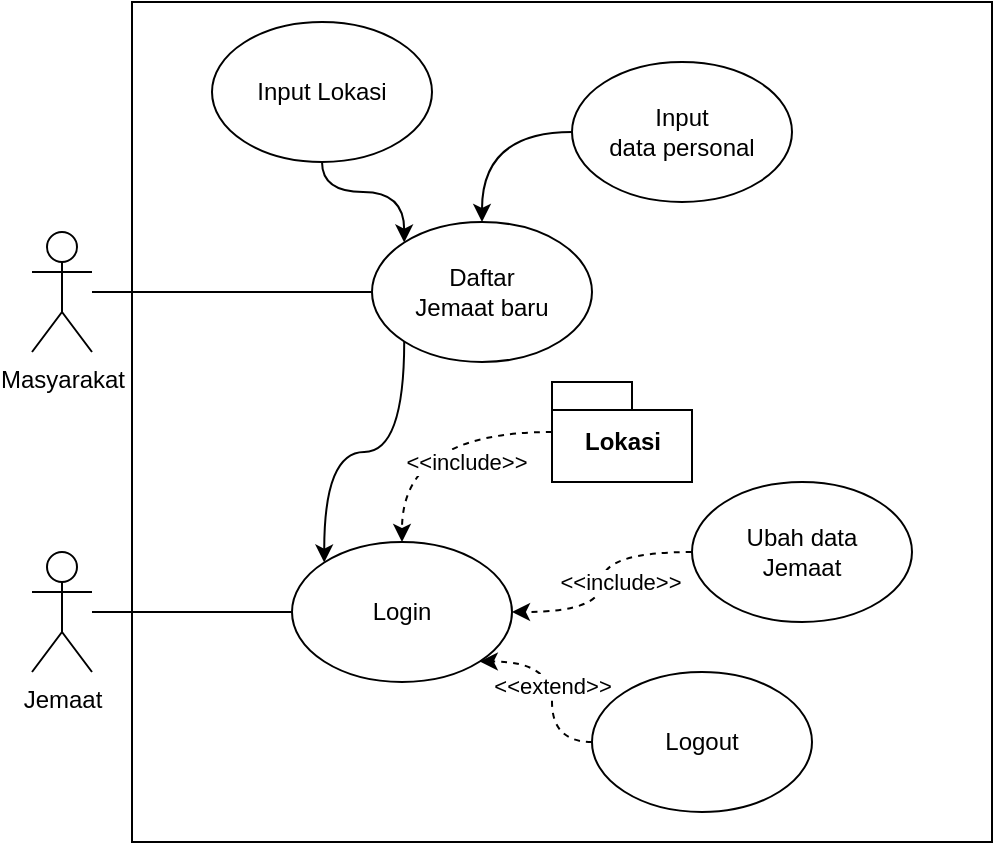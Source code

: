 <mxfile version="21.0.8" type="github" pages="3">
  <diagram id="PjaSomSAxZqeQff5UeBx" name="Page-1">
    <mxGraphModel dx="1195" dy="633" grid="1" gridSize="10" guides="1" tooltips="1" connect="1" arrows="1" fold="1" page="1" pageScale="1" pageWidth="850" pageHeight="1100" math="0" shadow="0">
      <root>
        <mxCell id="0" />
        <mxCell id="1" parent="0" />
        <mxCell id="oAogq-LFnRfuJZU5k4ZR-1" value="" style="rounded=0;whiteSpace=wrap;html=1;fillColor=none;" parent="1" vertex="1">
          <mxGeometry x="290" y="20" width="430" height="420" as="geometry" />
        </mxCell>
        <mxCell id="5i8q8Ae321yIFf5_sVQl-10" style="edgeStyle=orthogonalEdgeStyle;rounded=0;orthogonalLoop=1;jettySize=auto;html=1;entryX=0;entryY=1;entryDx=0;entryDy=0;endArrow=none;endFill=0;exitX=0;exitY=0;exitDx=0;exitDy=0;curved=1;startArrow=classic;startFill=1;" parent="1" source="5i8q8Ae321yIFf5_sVQl-6" target="5i8q8Ae321yIFf5_sVQl-4" edge="1">
          <mxGeometry relative="1" as="geometry" />
        </mxCell>
        <mxCell id="aWMtllWsBTUP_dESaWZA-5" style="edgeStyle=orthogonalEdgeStyle;rounded=0;orthogonalLoop=1;jettySize=auto;html=1;entryX=0;entryY=0.5;entryDx=0;entryDy=0;curved=1;endArrow=none;endFill=0;" parent="1" source="5i8q8Ae321yIFf5_sVQl-1" target="5i8q8Ae321yIFf5_sVQl-6" edge="1">
          <mxGeometry relative="1" as="geometry" />
        </mxCell>
        <mxCell id="5i8q8Ae321yIFf5_sVQl-1" value="Jemaat" style="shape=umlActor;verticalLabelPosition=bottom;verticalAlign=top;html=1;outlineConnect=0;" parent="1" vertex="1">
          <mxGeometry x="240" y="295" width="30" height="60" as="geometry" />
        </mxCell>
        <mxCell id="5i8q8Ae321yIFf5_sVQl-4" value="Daftar &lt;br&gt;Jemaat baru" style="ellipse;whiteSpace=wrap;html=1;" parent="1" vertex="1">
          <mxGeometry x="410" y="130" width="110" height="70" as="geometry" />
        </mxCell>
        <mxCell id="kEfEPlutwUP2fI0mQ0NT-2" value="&amp;lt;&amp;lt;include&amp;gt;&amp;gt;" style="edgeStyle=orthogonalEdgeStyle;rounded=0;orthogonalLoop=1;jettySize=auto;html=1;entryX=1;entryY=0.5;entryDx=0;entryDy=0;curved=1;dashed=1;" edge="1" parent="1" source="5i8q8Ae321yIFf5_sVQl-5" target="5i8q8Ae321yIFf5_sVQl-6">
          <mxGeometry x="-0.4" y="15" relative="1" as="geometry">
            <mxPoint as="offset" />
          </mxGeometry>
        </mxCell>
        <mxCell id="5i8q8Ae321yIFf5_sVQl-5" value="Ubah data&lt;br&gt;Jemaat" style="ellipse;whiteSpace=wrap;html=1;" parent="1" vertex="1">
          <mxGeometry x="570" y="260" width="110" height="70" as="geometry" />
        </mxCell>
        <mxCell id="5i8q8Ae321yIFf5_sVQl-6" value="Login" style="ellipse;whiteSpace=wrap;html=1;" parent="1" vertex="1">
          <mxGeometry x="370" y="290" width="110" height="70" as="geometry" />
        </mxCell>
        <mxCell id="aWMtllWsBTUP_dESaWZA-4" value="&amp;lt;&amp;lt;extend&amp;gt;&amp;gt;" style="edgeStyle=orthogonalEdgeStyle;rounded=0;orthogonalLoop=1;jettySize=auto;html=1;entryX=1;entryY=1;entryDx=0;entryDy=0;curved=1;dashed=1;" parent="1" source="5i8q8Ae321yIFf5_sVQl-8" target="5i8q8Ae321yIFf5_sVQl-6" edge="1">
          <mxGeometry relative="1" as="geometry" />
        </mxCell>
        <mxCell id="5i8q8Ae321yIFf5_sVQl-8" value="Logout" style="ellipse;whiteSpace=wrap;html=1;" parent="1" vertex="1">
          <mxGeometry x="520" y="355" width="110" height="70" as="geometry" />
        </mxCell>
        <mxCell id="5i8q8Ae321yIFf5_sVQl-23" value="" style="endArrow=classic;html=1;rounded=0;exitX=0.5;exitY=1;exitDx=0;exitDy=0;entryX=0;entryY=0;entryDx=0;entryDy=0;jumpStyle=arc;jumpSize=27;endFill=1;edgeStyle=orthogonalEdgeStyle;curved=1;" parent="1" source="5i8q8Ae321yIFf5_sVQl-24" target="5i8q8Ae321yIFf5_sVQl-4" edge="1">
          <mxGeometry width="160" relative="1" as="geometry">
            <mxPoint x="300" y="310" as="sourcePoint" />
            <mxPoint x="460" y="310" as="targetPoint" />
          </mxGeometry>
        </mxCell>
        <mxCell id="5i8q8Ae321yIFf5_sVQl-24" value="Input Lokasi" style="ellipse;whiteSpace=wrap;html=1;" parent="1" vertex="1">
          <mxGeometry x="330" y="30" width="110" height="70" as="geometry" />
        </mxCell>
        <mxCell id="5i8q8Ae321yIFf5_sVQl-27" value="Input &lt;br&gt;data personal" style="ellipse;whiteSpace=wrap;html=1;" parent="1" vertex="1">
          <mxGeometry x="510" y="50" width="110" height="70" as="geometry" />
        </mxCell>
        <mxCell id="5i8q8Ae321yIFf5_sVQl-28" value="" style="endArrow=classic;html=1;rounded=0;exitX=0;exitY=0.5;exitDx=0;exitDy=0;entryX=0.5;entryY=0;entryDx=0;entryDy=0;jumpStyle=arc;jumpSize=27;endFill=1;edgeStyle=orthogonalEdgeStyle;curved=1;" parent="1" source="5i8q8Ae321yIFf5_sVQl-27" target="5i8q8Ae321yIFf5_sVQl-4" edge="1">
          <mxGeometry width="160" relative="1" as="geometry">
            <mxPoint x="380" y="115" as="sourcePoint" />
            <mxPoint x="435.928" y="150.367" as="targetPoint" />
          </mxGeometry>
        </mxCell>
        <mxCell id="aWMtllWsBTUP_dESaWZA-1" value="&amp;lt;&amp;lt;include&amp;gt;&amp;gt;" style="edgeStyle=orthogonalEdgeStyle;rounded=0;orthogonalLoop=1;jettySize=auto;html=1;entryX=0.5;entryY=0;entryDx=0;entryDy=0;curved=1;dashed=1;" parent="1" source="5i8q8Ae321yIFf5_sVQl-30" target="5i8q8Ae321yIFf5_sVQl-6" edge="1">
          <mxGeometry x="-0.333" y="15" relative="1" as="geometry">
            <mxPoint as="offset" />
          </mxGeometry>
        </mxCell>
        <mxCell id="5i8q8Ae321yIFf5_sVQl-30" value="Lokasi" style="shape=folder;fontStyle=1;spacingTop=10;tabWidth=40;tabHeight=14;tabPosition=left;html=1;" parent="1" vertex="1">
          <mxGeometry x="500" y="210" width="70" height="50" as="geometry" />
        </mxCell>
        <mxCell id="5i8q8Ae321yIFf5_sVQl-36" style="edgeStyle=none;rounded=0;jumpStyle=arc;jumpSize=27;orthogonalLoop=1;jettySize=auto;html=1;entryX=0;entryY=0.5;entryDx=0;entryDy=0;endArrow=none;endFill=0;" parent="1" source="5i8q8Ae321yIFf5_sVQl-34" target="5i8q8Ae321yIFf5_sVQl-4" edge="1">
          <mxGeometry relative="1" as="geometry" />
        </mxCell>
        <mxCell id="5i8q8Ae321yIFf5_sVQl-34" value="Masyarakat" style="shape=umlActor;verticalLabelPosition=bottom;verticalAlign=top;html=1;outlineConnect=0;" parent="1" vertex="1">
          <mxGeometry x="240" y="135" width="30" height="60" as="geometry" />
        </mxCell>
      </root>
    </mxGraphModel>
  </diagram>
  <diagram id="RAF_GGhkcw0nodtZDPA_" name="Page-2">
    <mxGraphModel dx="868" dy="428" grid="1" gridSize="10" guides="1" tooltips="1" connect="1" arrows="1" fold="1" page="1" pageScale="1" pageWidth="850" pageHeight="1100" math="0" shadow="0">
      <root>
        <mxCell id="0" />
        <mxCell id="1" parent="0" />
        <mxCell id="jIE8mIxhrSkIf84SkjbB-2" value="Cari nama jemaat" style="ellipse;whiteSpace=wrap;html=1;" vertex="1" parent="1">
          <mxGeometry x="250" y="170" width="140" height="70" as="geometry" />
        </mxCell>
        <mxCell id="jIE8mIxhrSkIf84SkjbB-3" value="Pilih marker lokasi &lt;br&gt;dipeta" style="ellipse;whiteSpace=wrap;html=1;" vertex="1" parent="1">
          <mxGeometry x="150" y="300" width="140" height="70" as="geometry" />
        </mxCell>
        <mxCell id="jIE8mIxhrSkIf84SkjbB-4" value="Lokasi yang dituju" style="ellipse;whiteSpace=wrap;html=1;" vertex="1" parent="1">
          <mxGeometry x="340" y="300" width="140" height="70" as="geometry" />
        </mxCell>
        <mxCell id="jIE8mIxhrSkIf84SkjbB-6" value="Use" style="endArrow=open;endSize=12;dashed=1;html=1;rounded=0;jumpStyle=arc;jumpSize=27;entryX=0.5;entryY=0;entryDx=0;entryDy=0;exitX=1;exitY=1;exitDx=0;exitDy=0;" edge="1" parent="1" source="jIE8mIxhrSkIf84SkjbB-2" target="jIE8mIxhrSkIf84SkjbB-4">
          <mxGeometry width="160" relative="1" as="geometry">
            <mxPoint x="400" y="355" as="sourcePoint" />
            <mxPoint x="510.503" y="329.749" as="targetPoint" />
          </mxGeometry>
        </mxCell>
        <mxCell id="FT_0QnsMTjuEVHOiJ7lg-3" value="Extends" style="endArrow=block;endSize=16;endFill=0;html=1;rounded=0;jumpStyle=arc;jumpSize=27;entryX=0;entryY=1;entryDx=0;entryDy=0;exitX=0.5;exitY=0;exitDx=0;exitDy=0;" edge="1" parent="1" source="jIE8mIxhrSkIf84SkjbB-3" target="jIE8mIxhrSkIf84SkjbB-2">
          <mxGeometry width="160" relative="1" as="geometry">
            <mxPoint x="170" y="220" as="sourcePoint" />
            <mxPoint x="630" y="360" as="targetPoint" />
          </mxGeometry>
        </mxCell>
        <mxCell id="FT_0QnsMTjuEVHOiJ7lg-4" value="Rute Perjalanan" style="ellipse;whiteSpace=wrap;html=1;" vertex="1" parent="1">
          <mxGeometry x="470" y="170" width="140" height="70" as="geometry" />
        </mxCell>
        <mxCell id="FT_0QnsMTjuEVHOiJ7lg-6" value="Use" style="endArrow=open;endSize=12;dashed=1;html=1;rounded=0;jumpStyle=arc;jumpSize=27;entryX=0;entryY=0.5;entryDx=0;entryDy=0;exitX=1;exitY=0.5;exitDx=0;exitDy=0;" edge="1" parent="1" source="jIE8mIxhrSkIf84SkjbB-2" target="FT_0QnsMTjuEVHOiJ7lg-4">
          <mxGeometry width="160" relative="1" as="geometry">
            <mxPoint x="379.497" y="239.749" as="sourcePoint" />
            <mxPoint x="420" y="310" as="targetPoint" />
          </mxGeometry>
        </mxCell>
        <mxCell id="48hhQy2klkwX1SX_WkLe-1" value="Cari nama kegiatan" style="ellipse;whiteSpace=wrap;html=1;" vertex="1" parent="1">
          <mxGeometry x="50" y="230" width="140" height="70" as="geometry" />
        </mxCell>
        <mxCell id="48hhQy2klkwX1SX_WkLe-2" value="Extends" style="endArrow=block;endSize=16;endFill=0;html=1;rounded=0;jumpStyle=arc;jumpSize=27;entryX=0;entryY=0.5;entryDx=0;entryDy=0;exitX=1;exitY=0;exitDx=0;exitDy=0;" edge="1" parent="1" source="48hhQy2klkwX1SX_WkLe-1" target="jIE8mIxhrSkIf84SkjbB-2">
          <mxGeometry width="160" relative="1" as="geometry">
            <mxPoint x="230" y="310" as="sourcePoint" />
            <mxPoint x="280.503" y="239.749" as="targetPoint" />
          </mxGeometry>
        </mxCell>
      </root>
    </mxGraphModel>
  </diagram>
  <diagram id="0q7Ql4SBlpcZW3aKY-bH" name="Page-3">
    <mxGraphModel dx="1021" dy="504" grid="1" gridSize="10" guides="1" tooltips="1" connect="1" arrows="1" fold="1" page="1" pageScale="1" pageWidth="850" pageHeight="1100" math="0" shadow="0">
      <root>
        <mxCell id="0" />
        <mxCell id="1" parent="0" />
        <mxCell id="qMnpre456dZbhYS8tqiJ-2" style="edgeStyle=none;rounded=0;jumpStyle=arc;jumpSize=27;orthogonalLoop=1;jettySize=auto;html=1;entryX=0;entryY=0.5;entryDx=0;entryDy=0;" edge="1" parent="1" source="z4ABA9gQAK2XV4W80JZJ-1" target="z4ABA9gQAK2XV4W80JZJ-4">
          <mxGeometry relative="1" as="geometry" />
        </mxCell>
        <mxCell id="qMnpre456dZbhYS8tqiJ-3" style="edgeStyle=none;rounded=0;jumpStyle=arc;jumpSize=27;orthogonalLoop=1;jettySize=auto;html=1;entryX=0;entryY=0.5;entryDx=0;entryDy=0;" edge="1" parent="1" source="z4ABA9gQAK2XV4W80JZJ-1" target="z4ABA9gQAK2XV4W80JZJ-5">
          <mxGeometry relative="1" as="geometry" />
        </mxCell>
        <mxCell id="qMnpre456dZbhYS8tqiJ-4" style="edgeStyle=none;rounded=0;jumpStyle=arc;jumpSize=27;orthogonalLoop=1;jettySize=auto;html=1;entryX=0;entryY=0.5;entryDx=0;entryDy=0;" edge="1" parent="1" source="z4ABA9gQAK2XV4W80JZJ-1" target="z4ABA9gQAK2XV4W80JZJ-6">
          <mxGeometry relative="1" as="geometry" />
        </mxCell>
        <mxCell id="qMnpre456dZbhYS8tqiJ-5" style="edgeStyle=none;rounded=0;jumpStyle=arc;jumpSize=27;orthogonalLoop=1;jettySize=auto;html=1;entryX=0;entryY=0.5;entryDx=0;entryDy=0;" edge="1" parent="1" source="z4ABA9gQAK2XV4W80JZJ-1" target="z4ABA9gQAK2XV4W80JZJ-2">
          <mxGeometry relative="1" as="geometry" />
        </mxCell>
        <mxCell id="qMnpre456dZbhYS8tqiJ-6" style="edgeStyle=none;rounded=0;jumpStyle=arc;jumpSize=27;orthogonalLoop=1;jettySize=auto;html=1;entryX=0;entryY=0.5;entryDx=0;entryDy=0;" edge="1" parent="1" source="z4ABA9gQAK2XV4W80JZJ-1" target="z4ABA9gQAK2XV4W80JZJ-3">
          <mxGeometry relative="1" as="geometry" />
        </mxCell>
        <mxCell id="swKxZh92KxvjyOnFSqCl-4" style="edgeStyle=none;rounded=0;jumpStyle=arc;jumpSize=27;orthogonalLoop=1;jettySize=auto;html=1;entryX=0.205;entryY=0.922;entryDx=0;entryDy=0;fontSize=14;entryPerimeter=0;" edge="1" parent="1" source="z4ABA9gQAK2XV4W80JZJ-1" target="swKxZh92KxvjyOnFSqCl-1">
          <mxGeometry relative="1" as="geometry" />
        </mxCell>
        <mxCell id="z4ABA9gQAK2XV4W80JZJ-1" value="Pengurus" style="shape=umlActor;verticalLabelPosition=bottom;verticalAlign=top;html=1;" vertex="1" parent="1">
          <mxGeometry x="170" y="190" width="30" height="60" as="geometry" />
        </mxCell>
        <mxCell id="oRIM--aJrBusQifgm0hL-1" value="Manajemen Jadwal" style="html=1;fillColor=none;verticalAlign=top;fontStyle=1;fontSize=14;" vertex="1" parent="1">
          <mxGeometry x="280" y="230" width="420" height="300" as="geometry" />
        </mxCell>
        <mxCell id="z4ABA9gQAK2XV4W80JZJ-2" value="Login" style="ellipse;whiteSpace=wrap;html=1;" vertex="1" parent="1">
          <mxGeometry x="400" y="60" width="140" height="70" as="geometry" />
        </mxCell>
        <mxCell id="z4ABA9gQAK2XV4W80JZJ-3" value="Merubah status aktif&lt;br&gt;jemaat" style="ellipse;whiteSpace=wrap;html=1;" vertex="1" parent="1">
          <mxGeometry x="560" y="140" width="140" height="70" as="geometry" />
        </mxCell>
        <mxCell id="z4ABA9gQAK2XV4W80JZJ-4" value="Menambah jadwal&lt;br&gt;kegiatan" style="ellipse;whiteSpace=wrap;html=1;" vertex="1" parent="1">
          <mxGeometry x="355" y="260" width="140" height="70" as="geometry" />
        </mxCell>
        <mxCell id="z4ABA9gQAK2XV4W80JZJ-5" value="Merubah jadwal&lt;br&gt;kegiatan" style="ellipse;whiteSpace=wrap;html=1;" vertex="1" parent="1">
          <mxGeometry x="355" y="350" width="140" height="70" as="geometry" />
        </mxCell>
        <mxCell id="z4ABA9gQAK2XV4W80JZJ-6" value="Menghapus jadwal&lt;br&gt;kegiatan" style="ellipse;whiteSpace=wrap;html=1;" vertex="1" parent="1">
          <mxGeometry x="355" y="440" width="140" height="70" as="geometry" />
        </mxCell>
        <mxCell id="z4ABA9gQAK2XV4W80JZJ-8" value="Memilih lokasi" style="ellipse;whiteSpace=wrap;html=1;" vertex="1" parent="1">
          <mxGeometry x="540" y="320" width="140" height="70" as="geometry" />
        </mxCell>
        <mxCell id="z4ABA9gQAK2XV4W80JZJ-9" value="Use" style="endArrow=open;endSize=12;dashed=1;html=1;rounded=0;jumpStyle=arc;jumpSize=27;exitX=0;exitY=0;exitDx=0;exitDy=0;entryX=1;entryY=0.5;entryDx=0;entryDy=0;" edge="1" parent="1" source="z4ABA9gQAK2XV4W80JZJ-8" target="z4ABA9gQAK2XV4W80JZJ-4">
          <mxGeometry width="160" relative="1" as="geometry">
            <mxPoint x="340" y="350" as="sourcePoint" />
            <mxPoint x="500" y="350" as="targetPoint" />
          </mxGeometry>
        </mxCell>
        <mxCell id="qMnpre456dZbhYS8tqiJ-1" value="Use" style="endArrow=open;endSize=12;dashed=1;html=1;rounded=0;jumpStyle=arc;jumpSize=27;exitX=0;exitY=1;exitDx=0;exitDy=0;entryX=1;entryY=0.5;entryDx=0;entryDy=0;" edge="1" parent="1" source="z4ABA9gQAK2XV4W80JZJ-8" target="z4ABA9gQAK2XV4W80JZJ-5">
          <mxGeometry width="160" relative="1" as="geometry">
            <mxPoint x="570.503" y="340.251" as="sourcePoint" />
            <mxPoint x="505" y="305" as="targetPoint" />
          </mxGeometry>
        </mxCell>
        <mxCell id="oRIM--aJrBusQifgm0hL-2" value="Use" style="endArrow=open;endSize=12;dashed=1;html=1;rounded=0;jumpStyle=arc;jumpSize=27;exitX=0;exitY=0;exitDx=0;exitDy=0;entryX=1;entryY=1;entryDx=0;entryDy=0;" edge="1" parent="1" source="z4ABA9gQAK2XV4W80JZJ-3" target="z4ABA9gQAK2XV4W80JZJ-2">
          <mxGeometry width="160" relative="1" as="geometry">
            <mxPoint x="570.081" y="340.464" as="sourcePoint" />
            <mxPoint x="505" y="305" as="targetPoint" />
          </mxGeometry>
        </mxCell>
        <mxCell id="oRIM--aJrBusQifgm0hL-3" value="Use" style="endArrow=open;endSize=12;dashed=1;html=1;rounded=0;jumpStyle=arc;jumpSize=27;exitX=0.5;exitY=0;exitDx=0;exitDy=0;entryX=0.5;entryY=1;entryDx=0;entryDy=0;" edge="1" parent="1" source="oRIM--aJrBusQifgm0hL-1" target="z4ABA9gQAK2XV4W80JZJ-2">
          <mxGeometry x="0.37" y="2" width="160" relative="1" as="geometry">
            <mxPoint x="580.081" y="350.464" as="sourcePoint" />
            <mxPoint x="515" y="315" as="targetPoint" />
            <mxPoint as="offset" />
          </mxGeometry>
        </mxCell>
        <mxCell id="swKxZh92KxvjyOnFSqCl-1" value="Logout" style="ellipse;whiteSpace=wrap;html=1;" vertex="1" parent="1">
          <mxGeometry x="215" y="60" width="140" height="70" as="geometry" />
        </mxCell>
        <mxCell id="swKxZh92KxvjyOnFSqCl-5" value="Use" style="endArrow=open;endSize=12;dashed=1;html=1;rounded=0;jumpStyle=arc;jumpSize=27;exitX=0;exitY=0;exitDx=0;exitDy=0;entryX=1;entryY=0;entryDx=0;entryDy=0;" edge="1" parent="1" source="z4ABA9gQAK2XV4W80JZJ-2" target="swKxZh92KxvjyOnFSqCl-1">
          <mxGeometry width="160" relative="1" as="geometry">
            <mxPoint x="590.081" y="160.464" as="sourcePoint" />
            <mxPoint x="529.919" y="129.536" as="targetPoint" />
          </mxGeometry>
        </mxCell>
      </root>
    </mxGraphModel>
  </diagram>
</mxfile>
